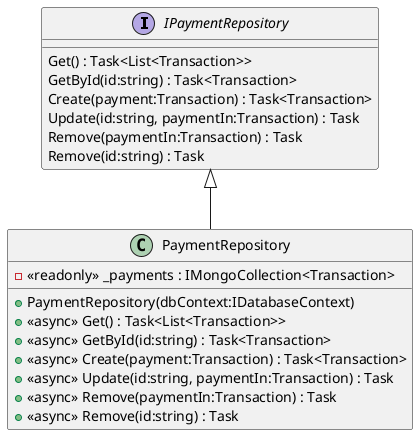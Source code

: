 @startuml
interface IPaymentRepository {
    Get() : Task<List<Transaction>>
    GetById(id:string) : Task<Transaction>
    Create(payment:Transaction) : Task<Transaction>
    Update(id:string, paymentIn:Transaction) : Task
    Remove(paymentIn:Transaction) : Task
    Remove(id:string) : Task
}
class PaymentRepository {
    - <<readonly>> _payments : IMongoCollection<Transaction>
    + PaymentRepository(dbContext:IDatabaseContext)
    + <<async>> Get() : Task<List<Transaction>>
    + <<async>> GetById(id:string) : Task<Transaction>
    + <<async>> Create(payment:Transaction) : Task<Transaction>
    + <<async>> Update(id:string, paymentIn:Transaction) : Task
    + <<async>> Remove(paymentIn:Transaction) : Task
    + <<async>> Remove(id:string) : Task
}
IPaymentRepository <|-- PaymentRepository
@enduml

